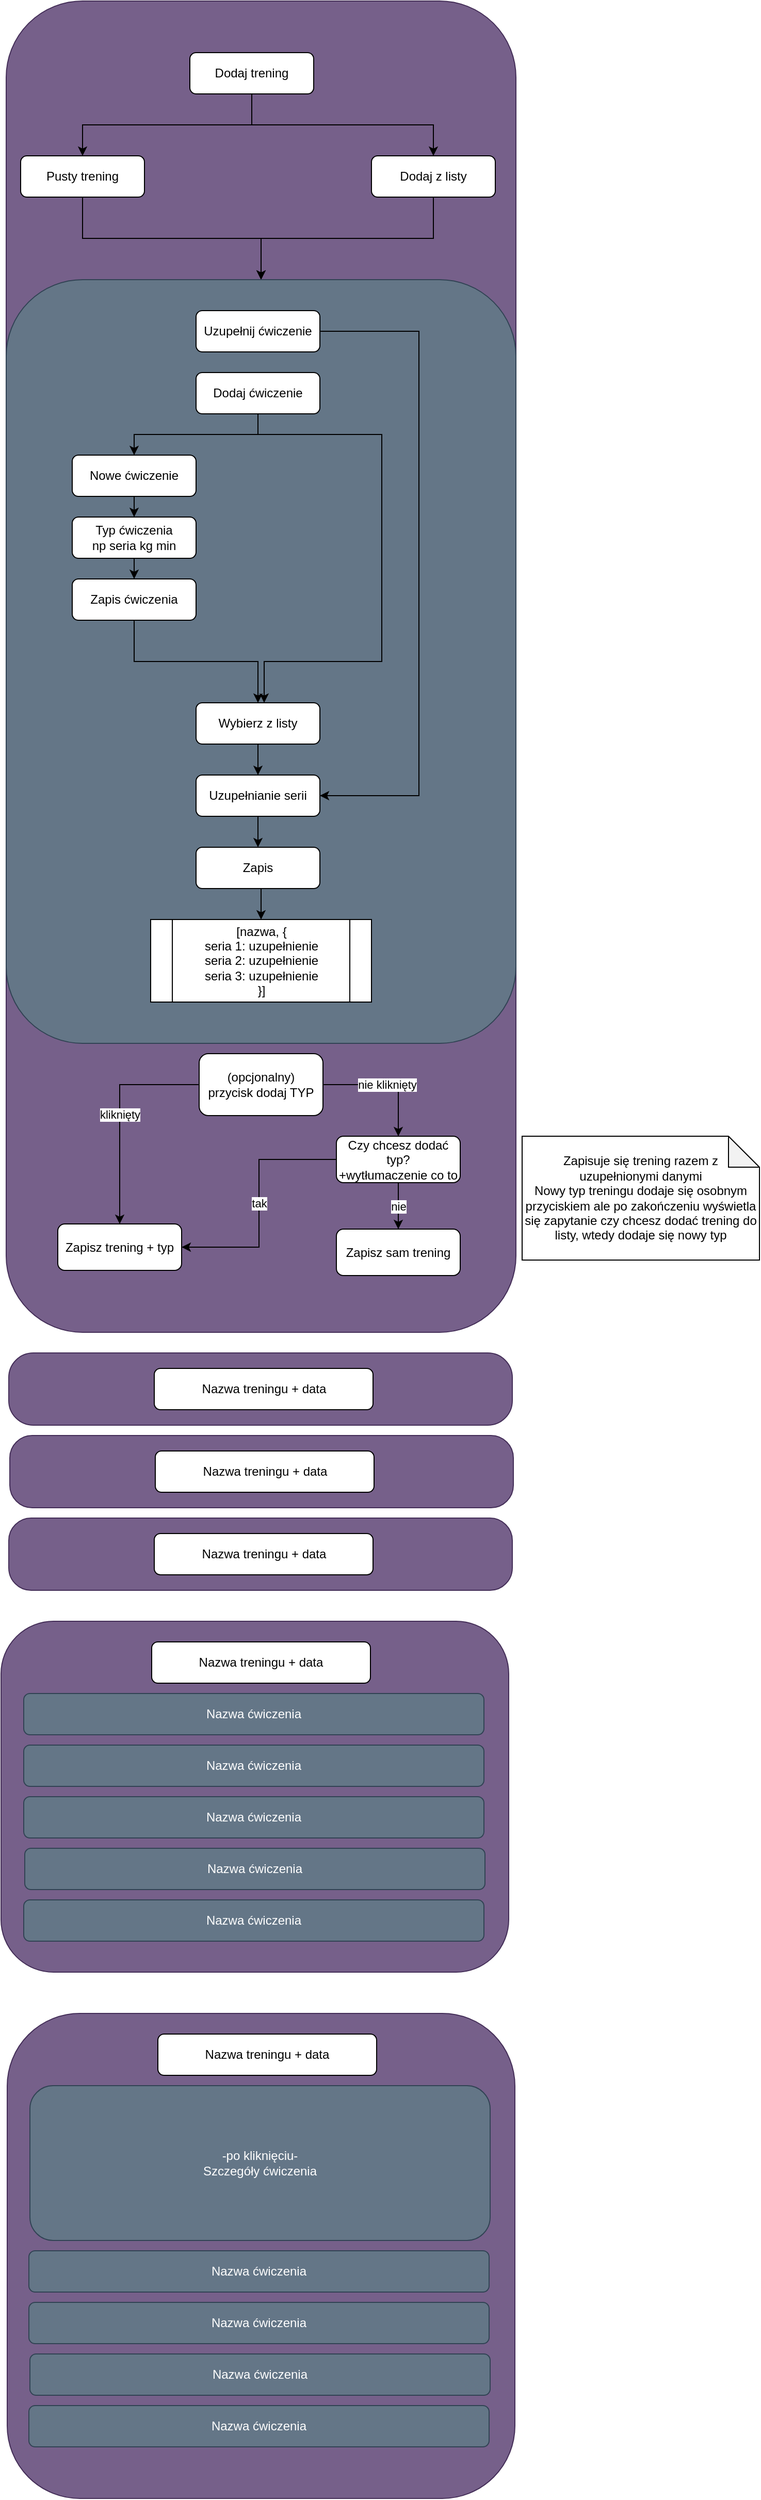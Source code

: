 <mxfile version="17.4.2" type="device"><diagram id="tcSXgBxcuKON6hrpPT97" name="Strona-1"><mxGraphModel dx="1422" dy="2034" grid="1" gridSize="10" guides="1" tooltips="1" connect="1" arrows="1" fold="1" page="1" pageScale="1" pageWidth="827" pageHeight="1169" math="0" shadow="0"><root><mxCell id="0"/><mxCell id="1" parent="0"/><mxCell id="G0Bxhe65vBVn8UzCF5DL-1" value="" style="rounded=1;whiteSpace=wrap;html=1;fillColor=#76608a;fontColor=#ffffff;strokeColor=#432D57;" vertex="1" parent="1"><mxGeometry x="170" y="-470" width="494" height="1290" as="geometry"/></mxCell><mxCell id="G0Bxhe65vBVn8UzCF5DL-6" style="edgeStyle=orthogonalEdgeStyle;rounded=0;orthogonalLoop=1;jettySize=auto;html=1;exitX=0.5;exitY=1;exitDx=0;exitDy=0;" edge="1" parent="1" source="G0Bxhe65vBVn8UzCF5DL-2" target="G0Bxhe65vBVn8UzCF5DL-4"><mxGeometry relative="1" as="geometry"/></mxCell><mxCell id="G0Bxhe65vBVn8UzCF5DL-8" style="edgeStyle=orthogonalEdgeStyle;rounded=0;orthogonalLoop=1;jettySize=auto;html=1;exitX=0.5;exitY=1;exitDx=0;exitDy=0;entryX=0.5;entryY=0;entryDx=0;entryDy=0;" edge="1" parent="1" source="G0Bxhe65vBVn8UzCF5DL-2" target="G0Bxhe65vBVn8UzCF5DL-7"><mxGeometry relative="1" as="geometry"/></mxCell><mxCell id="G0Bxhe65vBVn8UzCF5DL-2" value="Dodaj trening" style="rounded=1;whiteSpace=wrap;html=1;" vertex="1" parent="1"><mxGeometry x="348" y="-420" width="120" height="40" as="geometry"/></mxCell><mxCell id="G0Bxhe65vBVn8UzCF5DL-44" style="edgeStyle=orthogonalEdgeStyle;rounded=0;orthogonalLoop=1;jettySize=auto;html=1;exitX=0.5;exitY=1;exitDx=0;exitDy=0;entryX=0.5;entryY=0;entryDx=0;entryDy=0;" edge="1" parent="1" source="G0Bxhe65vBVn8UzCF5DL-4" target="G0Bxhe65vBVn8UzCF5DL-9"><mxGeometry relative="1" as="geometry"/></mxCell><mxCell id="G0Bxhe65vBVn8UzCF5DL-4" value="Dodaj z listy" style="rounded=1;whiteSpace=wrap;html=1;" vertex="1" parent="1"><mxGeometry x="524" y="-320" width="120" height="40" as="geometry"/></mxCell><mxCell id="G0Bxhe65vBVn8UzCF5DL-43" style="edgeStyle=orthogonalEdgeStyle;rounded=0;orthogonalLoop=1;jettySize=auto;html=1;exitX=0.5;exitY=1;exitDx=0;exitDy=0;entryX=0.5;entryY=0;entryDx=0;entryDy=0;" edge="1" parent="1" source="G0Bxhe65vBVn8UzCF5DL-7" target="G0Bxhe65vBVn8UzCF5DL-9"><mxGeometry relative="1" as="geometry"/></mxCell><mxCell id="G0Bxhe65vBVn8UzCF5DL-7" value="Pusty trening" style="rounded=1;whiteSpace=wrap;html=1;" vertex="1" parent="1"><mxGeometry x="184" y="-320" width="120" height="40" as="geometry"/></mxCell><mxCell id="G0Bxhe65vBVn8UzCF5DL-9" value="" style="rounded=1;whiteSpace=wrap;html=1;fillColor=#647687;strokeColor=#314354;fontColor=#ffffff;" vertex="1" parent="1"><mxGeometry x="170" y="-200" width="494" height="740" as="geometry"/></mxCell><mxCell id="G0Bxhe65vBVn8UzCF5DL-18" style="edgeStyle=orthogonalEdgeStyle;rounded=0;orthogonalLoop=1;jettySize=auto;html=1;exitX=0.5;exitY=1;exitDx=0;exitDy=0;entryX=0.5;entryY=0;entryDx=0;entryDy=0;" edge="1" parent="1" source="G0Bxhe65vBVn8UzCF5DL-11" target="G0Bxhe65vBVn8UzCF5DL-13"><mxGeometry relative="1" as="geometry"><Array as="points"><mxPoint x="414" y="-50"/><mxPoint x="294" y="-50"/></Array></mxGeometry></mxCell><mxCell id="G0Bxhe65vBVn8UzCF5DL-22" style="edgeStyle=orthogonalEdgeStyle;rounded=0;orthogonalLoop=1;jettySize=auto;html=1;exitX=0.5;exitY=1;exitDx=0;exitDy=0;" edge="1" parent="1" source="G0Bxhe65vBVn8UzCF5DL-11" target="G0Bxhe65vBVn8UzCF5DL-14"><mxGeometry relative="1" as="geometry"><Array as="points"><mxPoint x="414" y="-50"/><mxPoint x="534" y="-50"/><mxPoint x="534" y="170"/><mxPoint x="420" y="170"/></Array></mxGeometry></mxCell><mxCell id="G0Bxhe65vBVn8UzCF5DL-11" value="Dodaj ćwiczenie" style="rounded=1;whiteSpace=wrap;html=1;" vertex="1" parent="1"><mxGeometry x="354" y="-110" width="120" height="40" as="geometry"/></mxCell><mxCell id="G0Bxhe65vBVn8UzCF5DL-19" style="edgeStyle=orthogonalEdgeStyle;rounded=0;orthogonalLoop=1;jettySize=auto;html=1;exitX=0.5;exitY=1;exitDx=0;exitDy=0;entryX=0.5;entryY=0;entryDx=0;entryDy=0;" edge="1" parent="1" source="G0Bxhe65vBVn8UzCF5DL-13" target="G0Bxhe65vBVn8UzCF5DL-15"><mxGeometry relative="1" as="geometry"/></mxCell><mxCell id="G0Bxhe65vBVn8UzCF5DL-13" value="Nowe ćwiczenie" style="rounded=1;whiteSpace=wrap;html=1;" vertex="1" parent="1"><mxGeometry x="234" y="-30" width="120" height="40" as="geometry"/></mxCell><mxCell id="G0Bxhe65vBVn8UzCF5DL-24" style="edgeStyle=orthogonalEdgeStyle;rounded=0;orthogonalLoop=1;jettySize=auto;html=1;exitX=0.5;exitY=1;exitDx=0;exitDy=0;entryX=0.5;entryY=0;entryDx=0;entryDy=0;" edge="1" parent="1" source="G0Bxhe65vBVn8UzCF5DL-14" target="G0Bxhe65vBVn8UzCF5DL-23"><mxGeometry relative="1" as="geometry"/></mxCell><mxCell id="G0Bxhe65vBVn8UzCF5DL-14" value="Wybierz z listy" style="rounded=1;whiteSpace=wrap;html=1;" vertex="1" parent="1"><mxGeometry x="354" y="210" width="120" height="40" as="geometry"/></mxCell><mxCell id="G0Bxhe65vBVn8UzCF5DL-20" style="edgeStyle=orthogonalEdgeStyle;rounded=0;orthogonalLoop=1;jettySize=auto;html=1;exitX=0.5;exitY=1;exitDx=0;exitDy=0;entryX=0.5;entryY=0;entryDx=0;entryDy=0;" edge="1" parent="1" source="G0Bxhe65vBVn8UzCF5DL-15" target="G0Bxhe65vBVn8UzCF5DL-17"><mxGeometry relative="1" as="geometry"/></mxCell><mxCell id="G0Bxhe65vBVn8UzCF5DL-15" value="Typ ćwiczenia&lt;br&gt;np seria kg min" style="rounded=1;whiteSpace=wrap;html=1;" vertex="1" parent="1"><mxGeometry x="234" y="30" width="120" height="40" as="geometry"/></mxCell><mxCell id="G0Bxhe65vBVn8UzCF5DL-21" style="edgeStyle=orthogonalEdgeStyle;rounded=0;orthogonalLoop=1;jettySize=auto;html=1;exitX=0.5;exitY=1;exitDx=0;exitDy=0;entryX=0.5;entryY=0;entryDx=0;entryDy=0;" edge="1" parent="1" source="G0Bxhe65vBVn8UzCF5DL-17" target="G0Bxhe65vBVn8UzCF5DL-14"><mxGeometry relative="1" as="geometry"/></mxCell><mxCell id="G0Bxhe65vBVn8UzCF5DL-17" value="Zapis ćwiczenia" style="rounded=1;whiteSpace=wrap;html=1;" vertex="1" parent="1"><mxGeometry x="234" y="90" width="120" height="40" as="geometry"/></mxCell><mxCell id="G0Bxhe65vBVn8UzCF5DL-26" style="edgeStyle=orthogonalEdgeStyle;rounded=0;orthogonalLoop=1;jettySize=auto;html=1;exitX=0.5;exitY=1;exitDx=0;exitDy=0;entryX=0.5;entryY=0;entryDx=0;entryDy=0;" edge="1" parent="1" source="G0Bxhe65vBVn8UzCF5DL-23" target="G0Bxhe65vBVn8UzCF5DL-25"><mxGeometry relative="1" as="geometry"/></mxCell><mxCell id="G0Bxhe65vBVn8UzCF5DL-23" value="Uzupełnianie serii" style="rounded=1;whiteSpace=wrap;html=1;" vertex="1" parent="1"><mxGeometry x="354" y="280" width="120" height="40" as="geometry"/></mxCell><mxCell id="G0Bxhe65vBVn8UzCF5DL-28" style="edgeStyle=orthogonalEdgeStyle;rounded=0;orthogonalLoop=1;jettySize=auto;html=1;exitX=0.5;exitY=1;exitDx=0;exitDy=0;entryX=0.5;entryY=0;entryDx=0;entryDy=0;" edge="1" parent="1" source="G0Bxhe65vBVn8UzCF5DL-25" target="G0Bxhe65vBVn8UzCF5DL-27"><mxGeometry relative="1" as="geometry"/></mxCell><mxCell id="G0Bxhe65vBVn8UzCF5DL-25" value="Zapis" style="rounded=1;whiteSpace=wrap;html=1;" vertex="1" parent="1"><mxGeometry x="354" y="350" width="120" height="40" as="geometry"/></mxCell><mxCell id="G0Bxhe65vBVn8UzCF5DL-27" value="[nazwa, {&lt;br&gt;seria 1: uzupełnienie&lt;br&gt;seria 2: uzupełnienie&lt;br&gt;seria 3: uzupełnienie&lt;br&gt;}]" style="shape=process;whiteSpace=wrap;html=1;backgroundOutline=1;" vertex="1" parent="1"><mxGeometry x="310" y="420" width="214" height="80" as="geometry"/></mxCell><mxCell id="G0Bxhe65vBVn8UzCF5DL-30" value="Zapisuje się trening razem z uzupełnionymi danymi&lt;br&gt;Nowy typ treningu dodaje się osobnym przyciskiem ale po zakończeniu wyświetla się zapytanie czy chcesz dodać trening do listy, wtedy dodaje się nowy typ" style="shape=note;whiteSpace=wrap;html=1;backgroundOutline=1;darkOpacity=0.05;" vertex="1" parent="1"><mxGeometry x="670" y="630" width="230" height="120" as="geometry"/></mxCell><mxCell id="G0Bxhe65vBVn8UzCF5DL-31" value="Zapisz trening + typ" style="rounded=1;whiteSpace=wrap;html=1;" vertex="1" parent="1"><mxGeometry x="220" y="715" width="120" height="45" as="geometry"/></mxCell><mxCell id="G0Bxhe65vBVn8UzCF5DL-33" value="kliknięty" style="edgeStyle=orthogonalEdgeStyle;rounded=0;orthogonalLoop=1;jettySize=auto;html=1;exitX=0;exitY=0.5;exitDx=0;exitDy=0;" edge="1" parent="1" source="G0Bxhe65vBVn8UzCF5DL-32" target="G0Bxhe65vBVn8UzCF5DL-31"><mxGeometry relative="1" as="geometry"/></mxCell><mxCell id="G0Bxhe65vBVn8UzCF5DL-35" value="nie kliknięty" style="edgeStyle=orthogonalEdgeStyle;rounded=0;orthogonalLoop=1;jettySize=auto;html=1;exitX=1;exitY=0.5;exitDx=0;exitDy=0;entryX=0.5;entryY=0;entryDx=0;entryDy=0;" edge="1" parent="1" source="G0Bxhe65vBVn8UzCF5DL-32" target="G0Bxhe65vBVn8UzCF5DL-34"><mxGeometry relative="1" as="geometry"/></mxCell><mxCell id="G0Bxhe65vBVn8UzCF5DL-32" value="(opcjonalny)&lt;br&gt;przycisk dodaj TYP" style="rounded=1;whiteSpace=wrap;html=1;" vertex="1" parent="1"><mxGeometry x="357" y="550" width="120" height="60" as="geometry"/></mxCell><mxCell id="G0Bxhe65vBVn8UzCF5DL-37" value="nie" style="edgeStyle=orthogonalEdgeStyle;rounded=0;orthogonalLoop=1;jettySize=auto;html=1;exitX=0.5;exitY=1;exitDx=0;exitDy=0;" edge="1" parent="1" source="G0Bxhe65vBVn8UzCF5DL-34" target="G0Bxhe65vBVn8UzCF5DL-36"><mxGeometry relative="1" as="geometry"/></mxCell><mxCell id="G0Bxhe65vBVn8UzCF5DL-38" value="tak" style="edgeStyle=orthogonalEdgeStyle;rounded=0;orthogonalLoop=1;jettySize=auto;html=1;exitX=0;exitY=0.5;exitDx=0;exitDy=0;entryX=1;entryY=0.5;entryDx=0;entryDy=0;" edge="1" parent="1" source="G0Bxhe65vBVn8UzCF5DL-34" target="G0Bxhe65vBVn8UzCF5DL-31"><mxGeometry relative="1" as="geometry"/></mxCell><mxCell id="G0Bxhe65vBVn8UzCF5DL-34" value="Czy chcesz dodać typ?&lt;br&gt;+wytłumaczenie co to" style="rounded=1;whiteSpace=wrap;html=1;" vertex="1" parent="1"><mxGeometry x="490" y="630" width="120" height="45" as="geometry"/></mxCell><mxCell id="G0Bxhe65vBVn8UzCF5DL-36" value="Zapisz sam trening" style="rounded=1;whiteSpace=wrap;html=1;" vertex="1" parent="1"><mxGeometry x="490" y="720" width="120" height="45" as="geometry"/></mxCell><mxCell id="G0Bxhe65vBVn8UzCF5DL-42" style="edgeStyle=orthogonalEdgeStyle;rounded=0;orthogonalLoop=1;jettySize=auto;html=1;exitX=1;exitY=0.5;exitDx=0;exitDy=0;entryX=1;entryY=0.5;entryDx=0;entryDy=0;" edge="1" parent="1" source="G0Bxhe65vBVn8UzCF5DL-41" target="G0Bxhe65vBVn8UzCF5DL-23"><mxGeometry relative="1" as="geometry"><Array as="points"><mxPoint x="570" y="-150"/><mxPoint x="570" y="300"/></Array></mxGeometry></mxCell><mxCell id="G0Bxhe65vBVn8UzCF5DL-41" value="Uzupełnij ćwiczenie" style="rounded=1;whiteSpace=wrap;html=1;" vertex="1" parent="1"><mxGeometry x="354" y="-170" width="120" height="40" as="geometry"/></mxCell><mxCell id="G0Bxhe65vBVn8UzCF5DL-45" value="" style="rounded=1;whiteSpace=wrap;html=1;fillColor=#76608a;fontColor=#ffffff;strokeColor=#432D57;" vertex="1" parent="1"><mxGeometry x="165" y="1100" width="492" height="340" as="geometry"/></mxCell><mxCell id="G0Bxhe65vBVn8UzCF5DL-46" value="Nazwa treningu + data" style="rounded=1;whiteSpace=wrap;html=1;" vertex="1" parent="1"><mxGeometry x="311" y="1120" width="212" height="40" as="geometry"/></mxCell><mxCell id="G0Bxhe65vBVn8UzCF5DL-47" value="Nazwa ćwiczenia" style="rounded=1;whiteSpace=wrap;html=1;fillColor=#647687;fontColor=#ffffff;strokeColor=#314354;" vertex="1" parent="1"><mxGeometry x="187" y="1170" width="446" height="40" as="geometry"/></mxCell><mxCell id="G0Bxhe65vBVn8UzCF5DL-48" value="Nazwa ćwiczenia" style="rounded=1;whiteSpace=wrap;html=1;fillColor=#647687;fontColor=#ffffff;strokeColor=#314354;" vertex="1" parent="1"><mxGeometry x="187" y="1220" width="446" height="40" as="geometry"/></mxCell><mxCell id="G0Bxhe65vBVn8UzCF5DL-49" value="Nazwa ćwiczenia" style="rounded=1;whiteSpace=wrap;html=1;fillColor=#647687;fontColor=#ffffff;strokeColor=#314354;" vertex="1" parent="1"><mxGeometry x="187" y="1270" width="446" height="40" as="geometry"/></mxCell><mxCell id="G0Bxhe65vBVn8UzCF5DL-50" value="Nazwa ćwiczenia" style="rounded=1;whiteSpace=wrap;html=1;fillColor=#647687;fontColor=#ffffff;strokeColor=#314354;" vertex="1" parent="1"><mxGeometry x="188" y="1320" width="446" height="40" as="geometry"/></mxCell><mxCell id="G0Bxhe65vBVn8UzCF5DL-51" value="Nazwa ćwiczenia" style="rounded=1;whiteSpace=wrap;html=1;fillColor=#647687;fontColor=#ffffff;strokeColor=#314354;" vertex="1" parent="1"><mxGeometry x="187" y="1370" width="446" height="40" as="geometry"/></mxCell><mxCell id="G0Bxhe65vBVn8UzCF5DL-52" value="" style="rounded=1;whiteSpace=wrap;html=1;fillColor=#76608a;fontColor=#ffffff;strokeColor=#432D57;" vertex="1" parent="1"><mxGeometry x="171" y="1480" width="492" height="470" as="geometry"/></mxCell><mxCell id="G0Bxhe65vBVn8UzCF5DL-53" value="Nazwa treningu + data" style="rounded=1;whiteSpace=wrap;html=1;" vertex="1" parent="1"><mxGeometry x="317" y="1500" width="212" height="40" as="geometry"/></mxCell><mxCell id="G0Bxhe65vBVn8UzCF5DL-54" value="-po kliknięciu-&lt;br&gt;Szczegóły ćwiczenia" style="rounded=1;whiteSpace=wrap;html=1;fillColor=#647687;fontColor=#ffffff;strokeColor=#314354;" vertex="1" parent="1"><mxGeometry x="193" y="1550" width="446" height="150" as="geometry"/></mxCell><mxCell id="G0Bxhe65vBVn8UzCF5DL-55" value="Nazwa ćwiczenia" style="rounded=1;whiteSpace=wrap;html=1;fillColor=#647687;fontColor=#ffffff;strokeColor=#314354;" vertex="1" parent="1"><mxGeometry x="192" y="1710" width="446" height="40" as="geometry"/></mxCell><mxCell id="G0Bxhe65vBVn8UzCF5DL-56" value="Nazwa ćwiczenia" style="rounded=1;whiteSpace=wrap;html=1;fillColor=#647687;fontColor=#ffffff;strokeColor=#314354;" vertex="1" parent="1"><mxGeometry x="192" y="1760" width="446" height="40" as="geometry"/></mxCell><mxCell id="G0Bxhe65vBVn8UzCF5DL-57" value="Nazwa ćwiczenia" style="rounded=1;whiteSpace=wrap;html=1;fillColor=#647687;fontColor=#ffffff;strokeColor=#314354;" vertex="1" parent="1"><mxGeometry x="193" y="1810" width="446" height="40" as="geometry"/></mxCell><mxCell id="G0Bxhe65vBVn8UzCF5DL-58" value="Nazwa ćwiczenia" style="rounded=1;whiteSpace=wrap;html=1;fillColor=#647687;fontColor=#ffffff;strokeColor=#314354;" vertex="1" parent="1"><mxGeometry x="192" y="1860" width="446" height="40" as="geometry"/></mxCell><mxCell id="G0Bxhe65vBVn8UzCF5DL-59" value="" style="rounded=1;whiteSpace=wrap;html=1;fillColor=#76608a;fontColor=#ffffff;strokeColor=#432D57;arcSize=34;" vertex="1" parent="1"><mxGeometry x="172.5" y="840" width="488" height="70" as="geometry"/></mxCell><mxCell id="G0Bxhe65vBVn8UzCF5DL-61" value="Nazwa treningu + data" style="rounded=1;whiteSpace=wrap;html=1;" vertex="1" parent="1"><mxGeometry x="313.5" y="855" width="212" height="40" as="geometry"/></mxCell><mxCell id="G0Bxhe65vBVn8UzCF5DL-62" value="" style="rounded=1;whiteSpace=wrap;html=1;fillColor=#76608a;fontColor=#ffffff;strokeColor=#432D57;arcSize=31;" vertex="1" parent="1"><mxGeometry x="173.5" y="920" width="488" height="70" as="geometry"/></mxCell><mxCell id="G0Bxhe65vBVn8UzCF5DL-63" value="Nazwa treningu + data" style="rounded=1;whiteSpace=wrap;html=1;" vertex="1" parent="1"><mxGeometry x="314.5" y="935" width="212" height="40" as="geometry"/></mxCell><mxCell id="G0Bxhe65vBVn8UzCF5DL-64" value="" style="rounded=1;whiteSpace=wrap;html=1;fillColor=#76608a;fontColor=#ffffff;strokeColor=#432D57;arcSize=31;" vertex="1" parent="1"><mxGeometry x="172.5" y="1000" width="488" height="70" as="geometry"/></mxCell><mxCell id="G0Bxhe65vBVn8UzCF5DL-65" value="Nazwa treningu + data" style="rounded=1;whiteSpace=wrap;html=1;" vertex="1" parent="1"><mxGeometry x="313.5" y="1015" width="212" height="40" as="geometry"/></mxCell></root></mxGraphModel></diagram></mxfile>